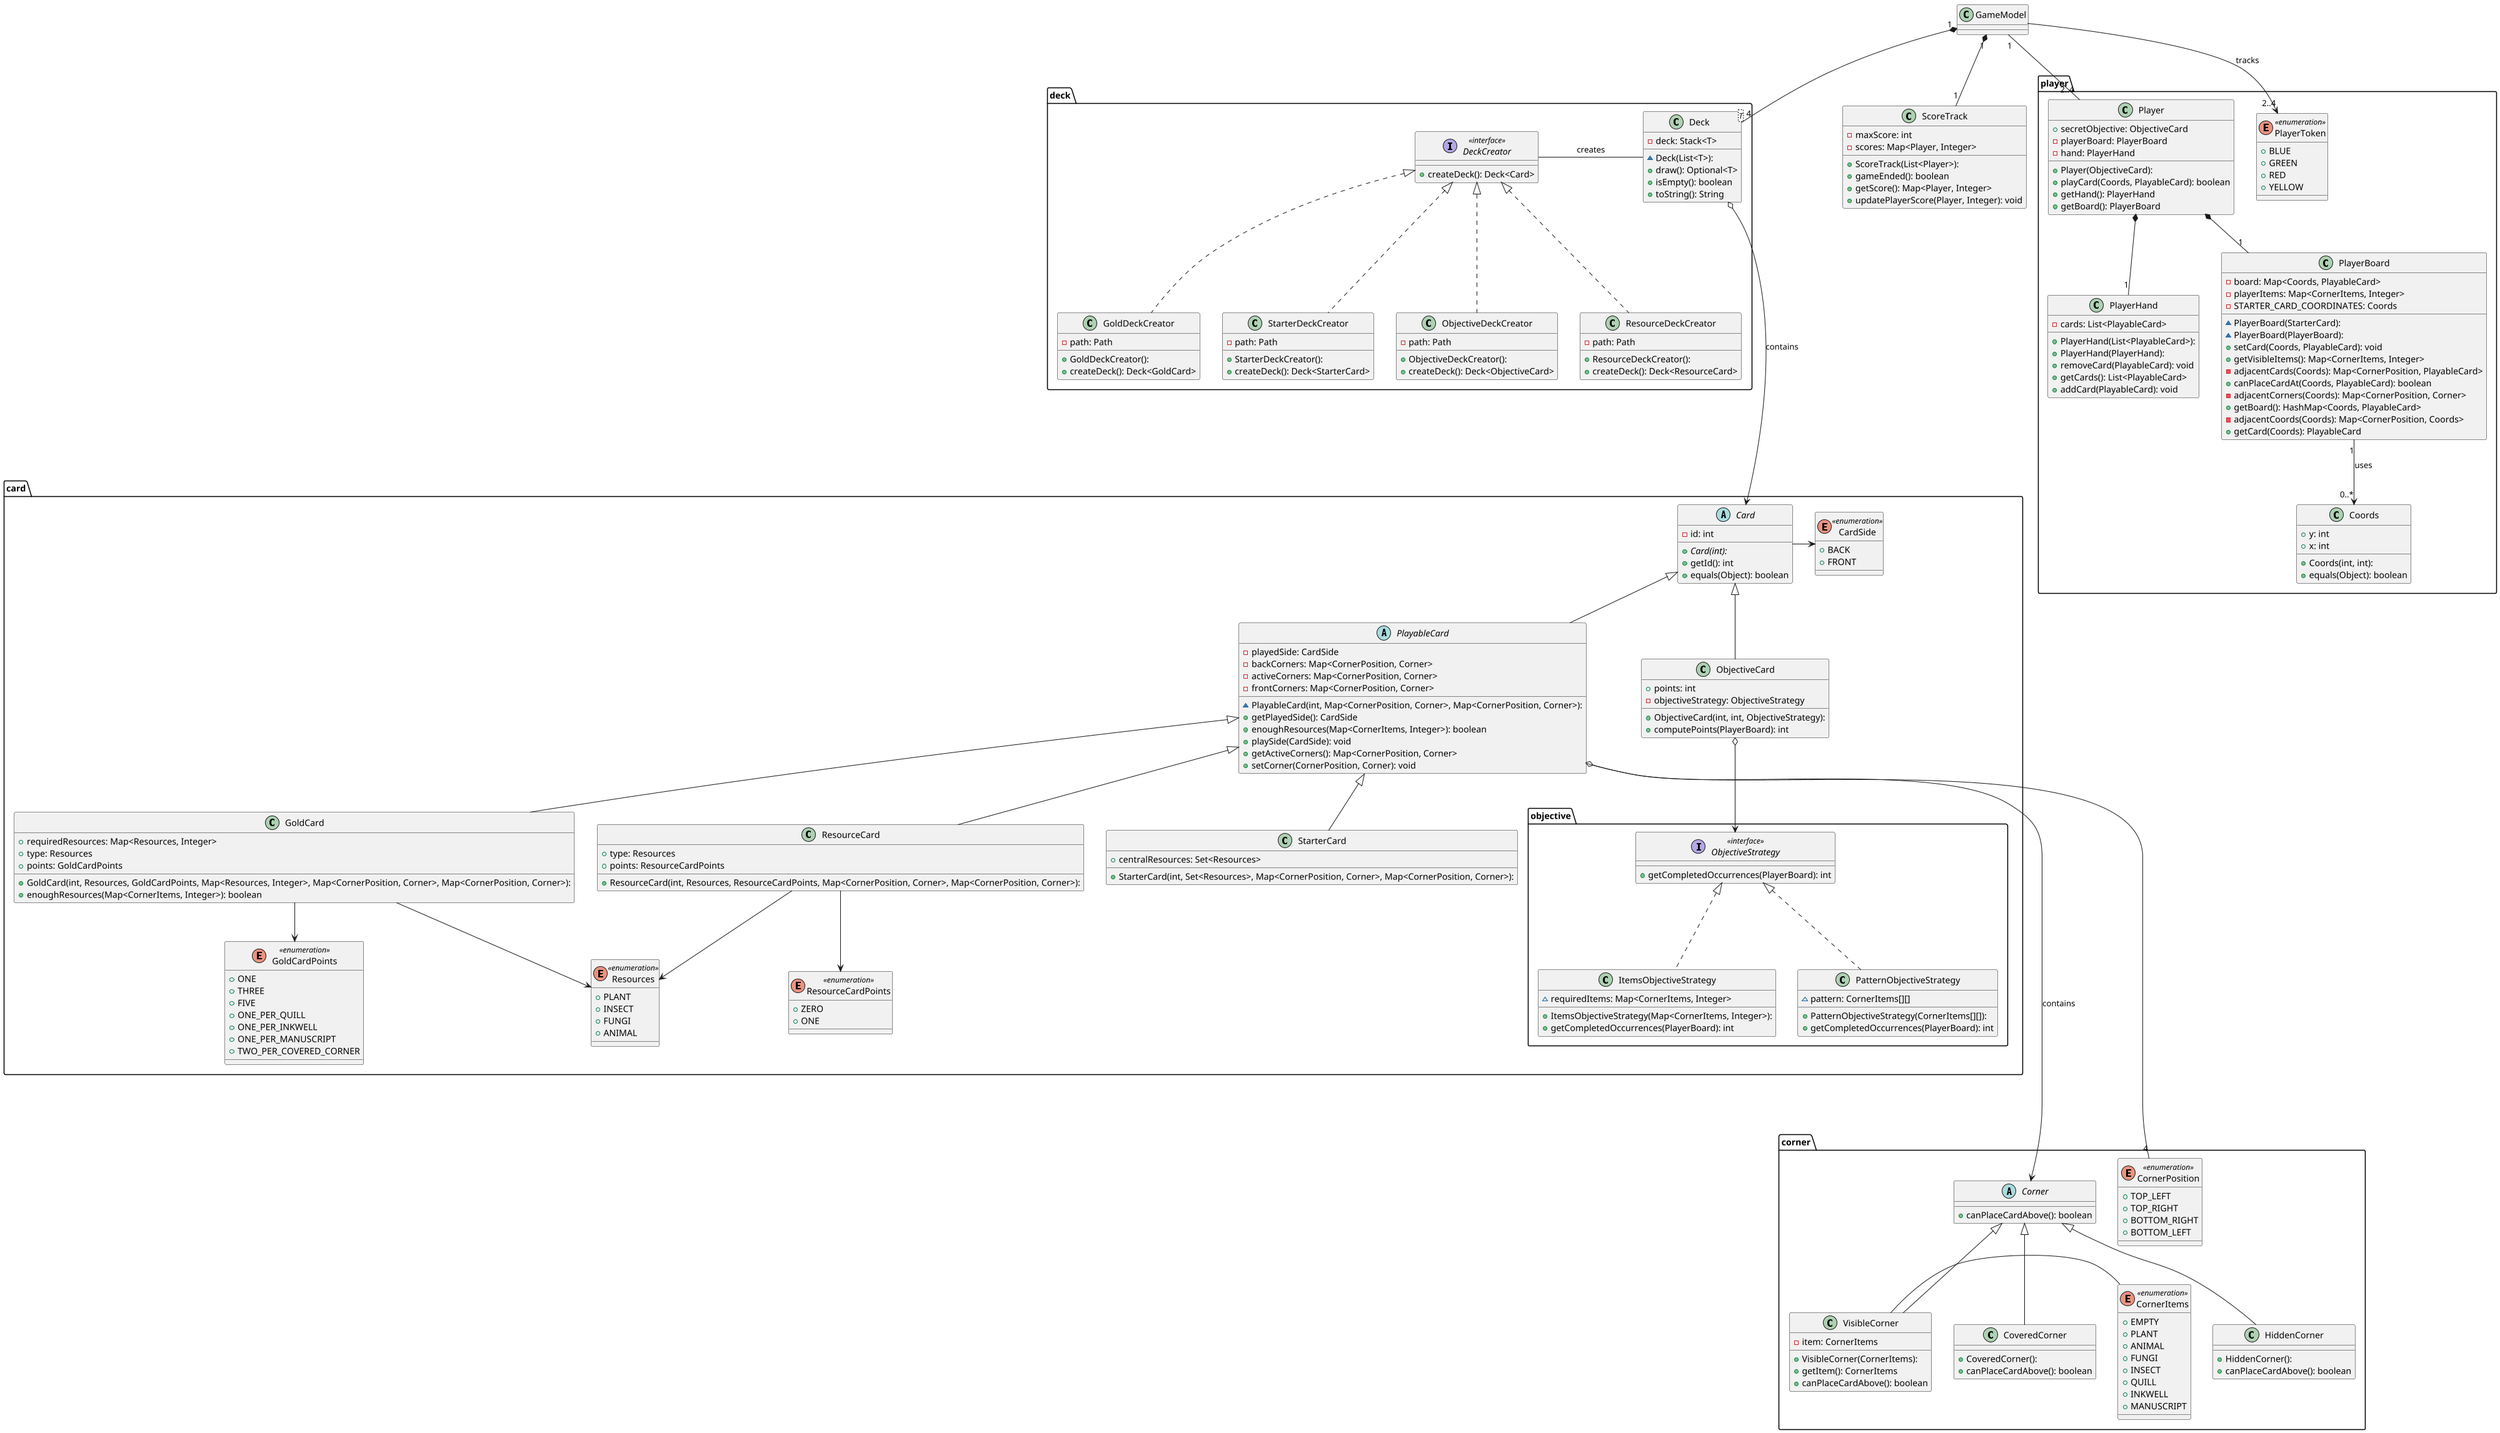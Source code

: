 @startuml

' skinparam linetype ortho

scale 4000x4000

package card {
    enum CardSide << enumeration >> {
        + BACK
        + FRONT
    }


    abstract class Card {
        {abstract} + Card(int):
        - id: int
        + getId(): int
        + equals(Object): boolean
    }

    abstract class PlayableCard {
        ~ PlayableCard(int, Map<CornerPosition, Corner>, Map<CornerPosition, Corner>):
        - playedSide: CardSide
        - backCorners: Map<CornerPosition, Corner>
        - activeCorners: Map<CornerPosition, Corner>
        - frontCorners: Map<CornerPosition, Corner>
        + getPlayedSide(): CardSide
        + enoughResources(Map<CornerItems, Integer>): boolean
        + playSide(CardSide): void
        + getActiveCorners(): Map<CornerPosition, Corner>
        + setCorner(CornerPosition, Corner): void
    }

    class GoldCard {
        + GoldCard(int, Resources, GoldCardPoints, Map<Resources, Integer>, Map<CornerPosition, Corner>, Map<CornerPosition, Corner>):
        + requiredResources: Map<Resources, Integer>
        + type: Resources
        + points: GoldCardPoints
        + enoughResources(Map<CornerItems, Integer>): boolean
    }

    enum GoldCardPoints << enumeration >> {
        + ONE
        + THREE
        + FIVE
        + ONE_PER_QUILL
        + ONE_PER_INKWELL
        + ONE_PER_MANUSCRIPT
        + TWO_PER_COVERED_CORNER
    }

    class ObjectiveCard {
        + ObjectiveCard(int, int, ObjectiveStrategy):
        + points: int
        - objectiveStrategy: ObjectiveStrategy
        + computePoints(PlayerBoard): int
    }

    class ResourceCard {
        + ResourceCard(int, Resources, ResourceCardPoints, Map<CornerPosition, Corner>, Map<CornerPosition, Corner>):
        + type: Resources
        + points: ResourceCardPoints
    }
    enum ResourceCardPoints << enumeration >> {
        + ZERO
        + ONE
    }

    enum Resources << enumeration >> {
        + PLANT
        + INSECT
        + FUNGI
        + ANIMAL
    }

    class StarterCard {
        + StarterCard(int, Set<Resources>, Map<CornerPosition, Corner>, Map<CornerPosition, Corner>):
        + centralResources: Set<Resources>
    }

    Card ^-- PlayableCard
    Card ^--  ObjectiveCard

    Card -> CardSide

    PlayableCard              ^--  ResourceCard
    PlayableCard              ^--  GoldCard
    PlayableCard              ^--  StarterCard

    ResourceCard --> ResourceCardPoints
    ResourceCard --> Resources

    GoldCard --> GoldCardPoints
    GoldCard --> Resources

    package objective {
        interface ObjectiveStrategy << interface >> {
            + getCompletedOccurrences(PlayerBoard): int
        }

        class ItemsObjectiveStrategy {
            + ItemsObjectiveStrategy(Map<CornerItems, Integer>):
            ~ requiredItems: Map<CornerItems, Integer>
            + getCompletedOccurrences(PlayerBoard): int
        }

        class PatternObjectiveStrategy {
            + PatternObjectiveStrategy(CornerItems[][]):
            ~ pattern: CornerItems[][]
            + getCompletedOccurrences(PlayerBoard): int
        }

        ObjectiveStrategy    <|..  ItemsObjectiveStrategy
        ObjectiveStrategy    <|..  PatternObjectiveStrategy
    }

    ObjectiveCard o--> ObjectiveStrategy
}


package corner {
    abstract class Corner {
        + canPlaceCardAbove(): boolean
    }

    enum CornerItems << enumeration >> {
        + EMPTY
        + PLANT
        + ANIMAL
        + FUNGI
        + INSECT
        + QUILL
        + INKWELL
        + MANUSCRIPT
    }

    enum CornerPosition << enumeration >> {
        + TOP_LEFT
        + TOP_RIGHT
        + BOTTOM_RIGHT
        + BOTTOM_LEFT
    }

    class CoveredCorner {
        + CoveredCorner():
        + canPlaceCardAbove(): boolean
    }

    class HiddenCorner {
        + HiddenCorner():
        + canPlaceCardAbove(): boolean
    }

    class VisibleCorner {
        + VisibleCorner(CornerItems):
        - item: CornerItems
        + getItem(): CornerItems
        + canPlaceCardAbove(): boolean
    }

    Corner <|-- HiddenCorner
    Corner <|-- CoveredCorner
    Corner <|-- VisibleCorner

    CornerPosition "4"--- PlayableCard


    CornerItems - VisibleCorner
}

package deck {
    class Deck<T> {
        ~ Deck(List<T>):
        - deck: Stack<T>
        + draw(): Optional<T>
        + isEmpty(): boolean
        + toString(): String
    }

    interface DeckCreator << interface >> {
        + createDeck(): Deck<Card>
    }

    class ResourceDeckCreator {
        + ResourceDeckCreator():
        - path: Path
        + createDeck(): Deck<ResourceCard>
    }

    class GoldDeckCreator {
        + GoldDeckCreator():
        - path: Path
        + createDeck(): Deck<GoldCard>
    }

    class StarterDeckCreator {
        + StarterDeckCreator():
        - path: Path
        + createDeck(): Deck<StarterCard>
    }

    class ObjectiveDeckCreator {
        + ObjectiveDeckCreator():
        - path: Path
        + createDeck(): Deck<ObjectiveCard>
    }

    DeckCreator <|.. ResourceDeckCreator
    DeckCreator <|.. GoldDeckCreator
    DeckCreator <|.. StarterDeckCreator
    DeckCreator <|.. ObjectiveDeckCreator

    Deck - DeckCreator: creates
}

package player {
    class Coords {
        + Coords(int, int):
        + y: int
        + x: int
        + equals(Object): boolean
    }

    class Player {
        + Player(ObjectiveCard):
        + secretObjective: ObjectiveCard
        - playerBoard: PlayerBoard
        - hand: PlayerHand
        + playCard(Coords, PlayableCard): boolean
        + getHand(): PlayerHand
        + getBoard(): PlayerBoard
    }

    class PlayerBoard {
        ~ PlayerBoard(StarterCard):
        ~ PlayerBoard(PlayerBoard):
        - board: Map<Coords, PlayableCard>
        - playerItems: Map<CornerItems, Integer>
        - STARTER_CARD_COORDINATES: Coords
        + setCard(Coords, PlayableCard): void
        + getVisibleItems(): Map<CornerItems, Integer>
        - adjacentCards(Coords): Map<CornerPosition, PlayableCard>
        + canPlaceCardAt(Coords, PlayableCard): boolean
        - adjacentCorners(Coords): Map<CornerPosition, Corner>
        + getBoard(): HashMap<Coords, PlayableCard>
        - adjacentCoords(Coords): Map<CornerPosition, Coords>
        + getCard(Coords): PlayableCard
    }

    class PlayerHand {
        + PlayerHand(List<PlayableCard>):
        + PlayerHand(PlayerHand):
        - cards: List<PlayableCard>
        + removeCard(PlayableCard): void
        + getCards(): List<PlayableCard>
        + addCard(PlayableCard): void
    }

    enum PlayerToken << enumeration >> {
        + BLUE
        + GREEN
        + RED
        + YELLOW
    }

    Player  *-- "1"  PlayerBoard
    Player  *-- "1"  PlayerHand

    PlayerBoard "1" --> "0..*" Coords: uses
}

class ScoreTrack {
    + ScoreTrack(List<Player>):
    - maxScore: int
    - scores: Map<Player, Integer>
    + gameEnded(): boolean
    + getScore(): Map<Player, Integer>
    + updatePlayerScore(Player, Integer): void
}

GameModel "1" -- "2..4" Player
GameModel "1" *-- "1" ScoreTrack

Deck o---> Card : contains

PlayableCard o-----> Corner : contains

GameModel "1" *-- "4" Deck

PlayerToken "2..4" <-- GameModel: tracks

@enduml